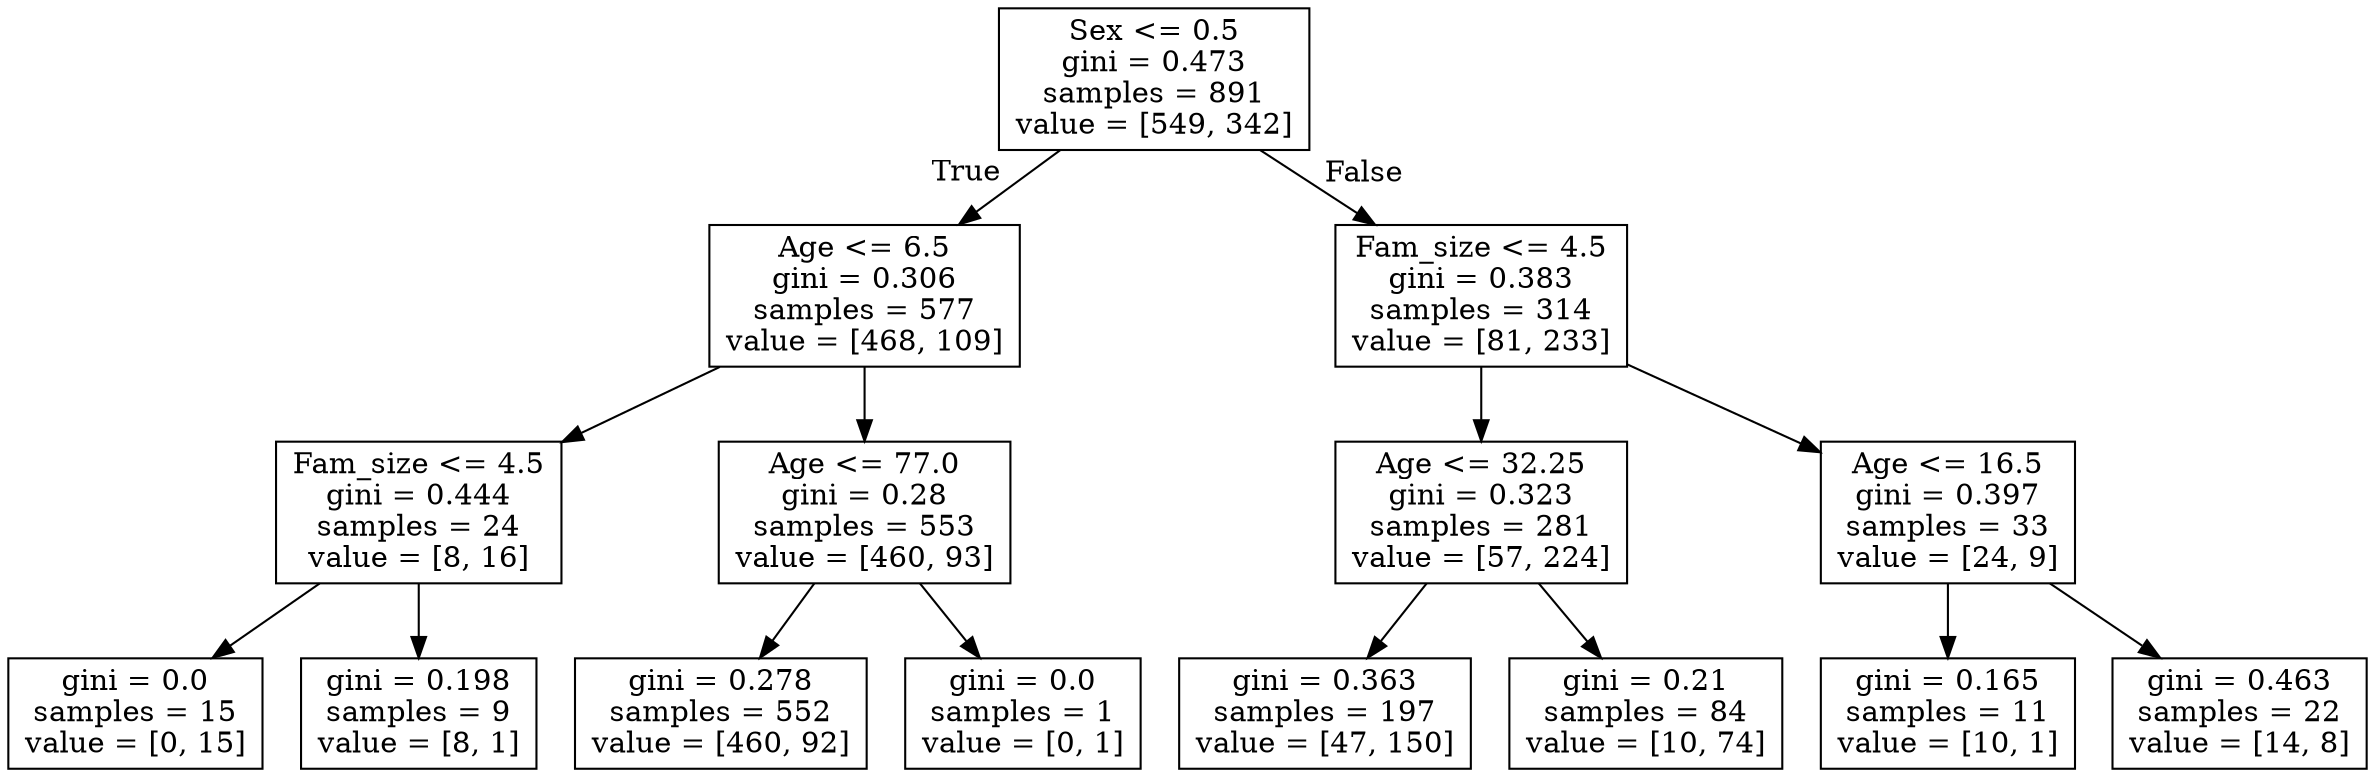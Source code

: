 digraph Tree {
node [shape=box] ;
0 [label="Sex <= 0.5\ngini = 0.473\nsamples = 891\nvalue = [549, 342]"] ;
1 [label="Age <= 6.5\ngini = 0.306\nsamples = 577\nvalue = [468, 109]"] ;
0 -> 1 [labeldistance=2.5, labelangle=45, headlabel="True"] ;
2 [label="Fam_size <= 4.5\ngini = 0.444\nsamples = 24\nvalue = [8, 16]"] ;
1 -> 2 ;
3 [label="gini = 0.0\nsamples = 15\nvalue = [0, 15]"] ;
2 -> 3 ;
4 [label="gini = 0.198\nsamples = 9\nvalue = [8, 1]"] ;
2 -> 4 ;
5 [label="Age <= 77.0\ngini = 0.28\nsamples = 553\nvalue = [460, 93]"] ;
1 -> 5 ;
6 [label="gini = 0.278\nsamples = 552\nvalue = [460, 92]"] ;
5 -> 6 ;
7 [label="gini = 0.0\nsamples = 1\nvalue = [0, 1]"] ;
5 -> 7 ;
8 [label="Fam_size <= 4.5\ngini = 0.383\nsamples = 314\nvalue = [81, 233]"] ;
0 -> 8 [labeldistance=2.5, labelangle=-45, headlabel="False"] ;
9 [label="Age <= 32.25\ngini = 0.323\nsamples = 281\nvalue = [57, 224]"] ;
8 -> 9 ;
10 [label="gini = 0.363\nsamples = 197\nvalue = [47, 150]"] ;
9 -> 10 ;
11 [label="gini = 0.21\nsamples = 84\nvalue = [10, 74]"] ;
9 -> 11 ;
12 [label="Age <= 16.5\ngini = 0.397\nsamples = 33\nvalue = [24, 9]"] ;
8 -> 12 ;
13 [label="gini = 0.165\nsamples = 11\nvalue = [10, 1]"] ;
12 -> 13 ;
14 [label="gini = 0.463\nsamples = 22\nvalue = [14, 8]"] ;
12 -> 14 ;
}